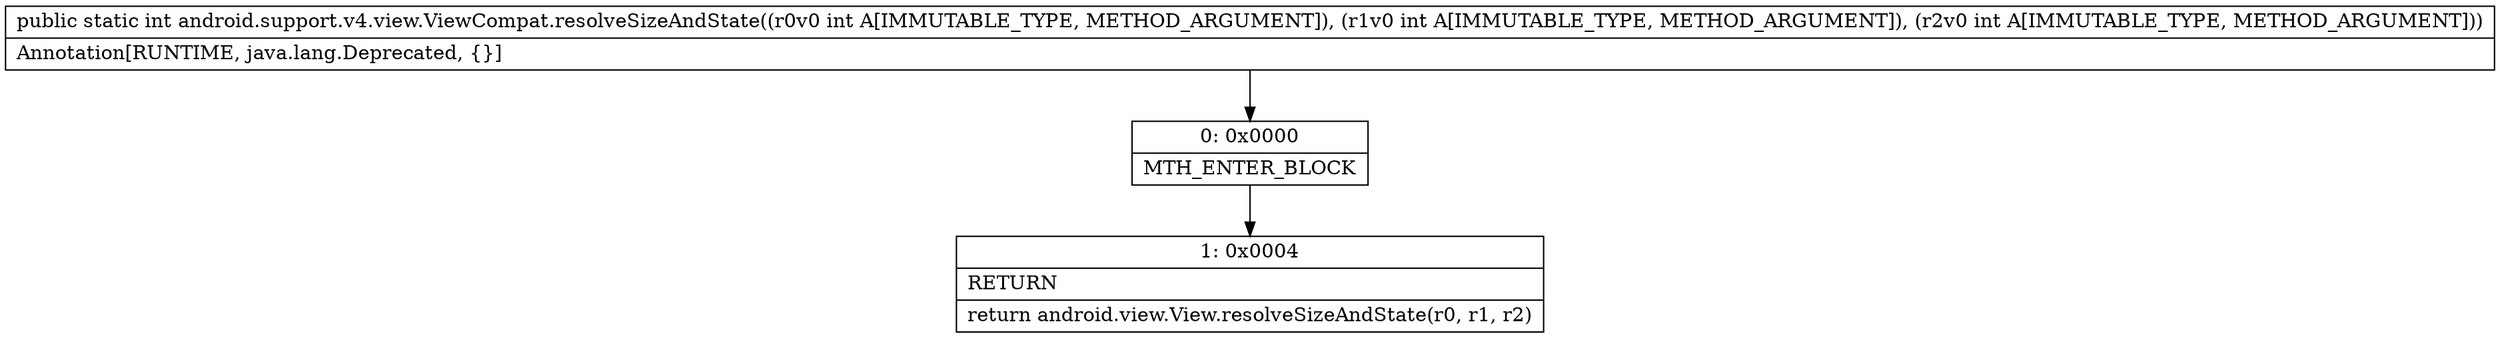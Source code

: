 digraph "CFG forandroid.support.v4.view.ViewCompat.resolveSizeAndState(III)I" {
Node_0 [shape=record,label="{0\:\ 0x0000|MTH_ENTER_BLOCK\l}"];
Node_1 [shape=record,label="{1\:\ 0x0004|RETURN\l|return android.view.View.resolveSizeAndState(r0, r1, r2)\l}"];
MethodNode[shape=record,label="{public static int android.support.v4.view.ViewCompat.resolveSizeAndState((r0v0 int A[IMMUTABLE_TYPE, METHOD_ARGUMENT]), (r1v0 int A[IMMUTABLE_TYPE, METHOD_ARGUMENT]), (r2v0 int A[IMMUTABLE_TYPE, METHOD_ARGUMENT]))  | Annotation[RUNTIME, java.lang.Deprecated, \{\}]\l}"];
MethodNode -> Node_0;
Node_0 -> Node_1;
}

